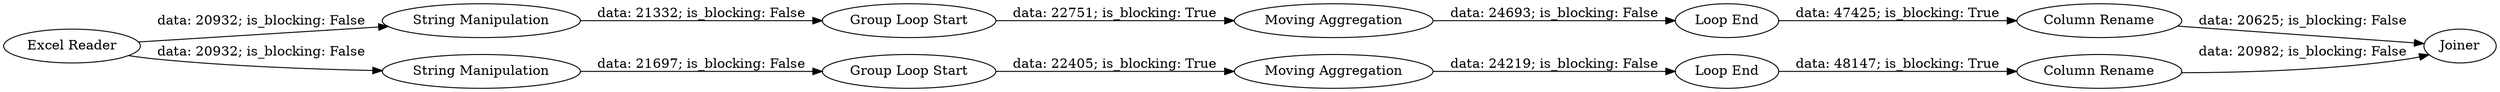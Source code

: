 digraph {
	"-3109703675497269681_6" [label="String Manipulation"]
	"-3109703675497269681_16" [label="Moving Aggregation"]
	"-3109703675497269681_23" [label="Column Rename"]
	"-3109703675497269681_17" [label="Column Rename"]
	"-3109703675497269681_1" [label="Excel Reader"]
	"-3109703675497269681_22" [label="Loop End"]
	"-3109703675497269681_24" [label=Joiner]
	"-3109703675497269681_15" [label="Group Loop Start"]
	"-3109703675497269681_21" [label="Loop End"]
	"-3109703675497269681_7" [label="String Manipulation"]
	"-3109703675497269681_19" [label="Moving Aggregation"]
	"-3109703675497269681_18" [label="Group Loop Start"]
	"-3109703675497269681_19" -> "-3109703675497269681_22" [label="data: 24219; is_blocking: False"]
	"-3109703675497269681_16" -> "-3109703675497269681_21" [label="data: 24693; is_blocking: False"]
	"-3109703675497269681_6" -> "-3109703675497269681_15" [label="data: 21332; is_blocking: False"]
	"-3109703675497269681_7" -> "-3109703675497269681_18" [label="data: 21697; is_blocking: False"]
	"-3109703675497269681_21" -> "-3109703675497269681_17" [label="data: 47425; is_blocking: True"]
	"-3109703675497269681_1" -> "-3109703675497269681_7" [label="data: 20932; is_blocking: False"]
	"-3109703675497269681_23" -> "-3109703675497269681_24" [label="data: 20982; is_blocking: False"]
	"-3109703675497269681_1" -> "-3109703675497269681_6" [label="data: 20932; is_blocking: False"]
	"-3109703675497269681_17" -> "-3109703675497269681_24" [label="data: 20625; is_blocking: False"]
	"-3109703675497269681_22" -> "-3109703675497269681_23" [label="data: 48147; is_blocking: True"]
	"-3109703675497269681_18" -> "-3109703675497269681_19" [label="data: 22405; is_blocking: True"]
	"-3109703675497269681_15" -> "-3109703675497269681_16" [label="data: 22751; is_blocking: True"]
	rankdir=LR
}

